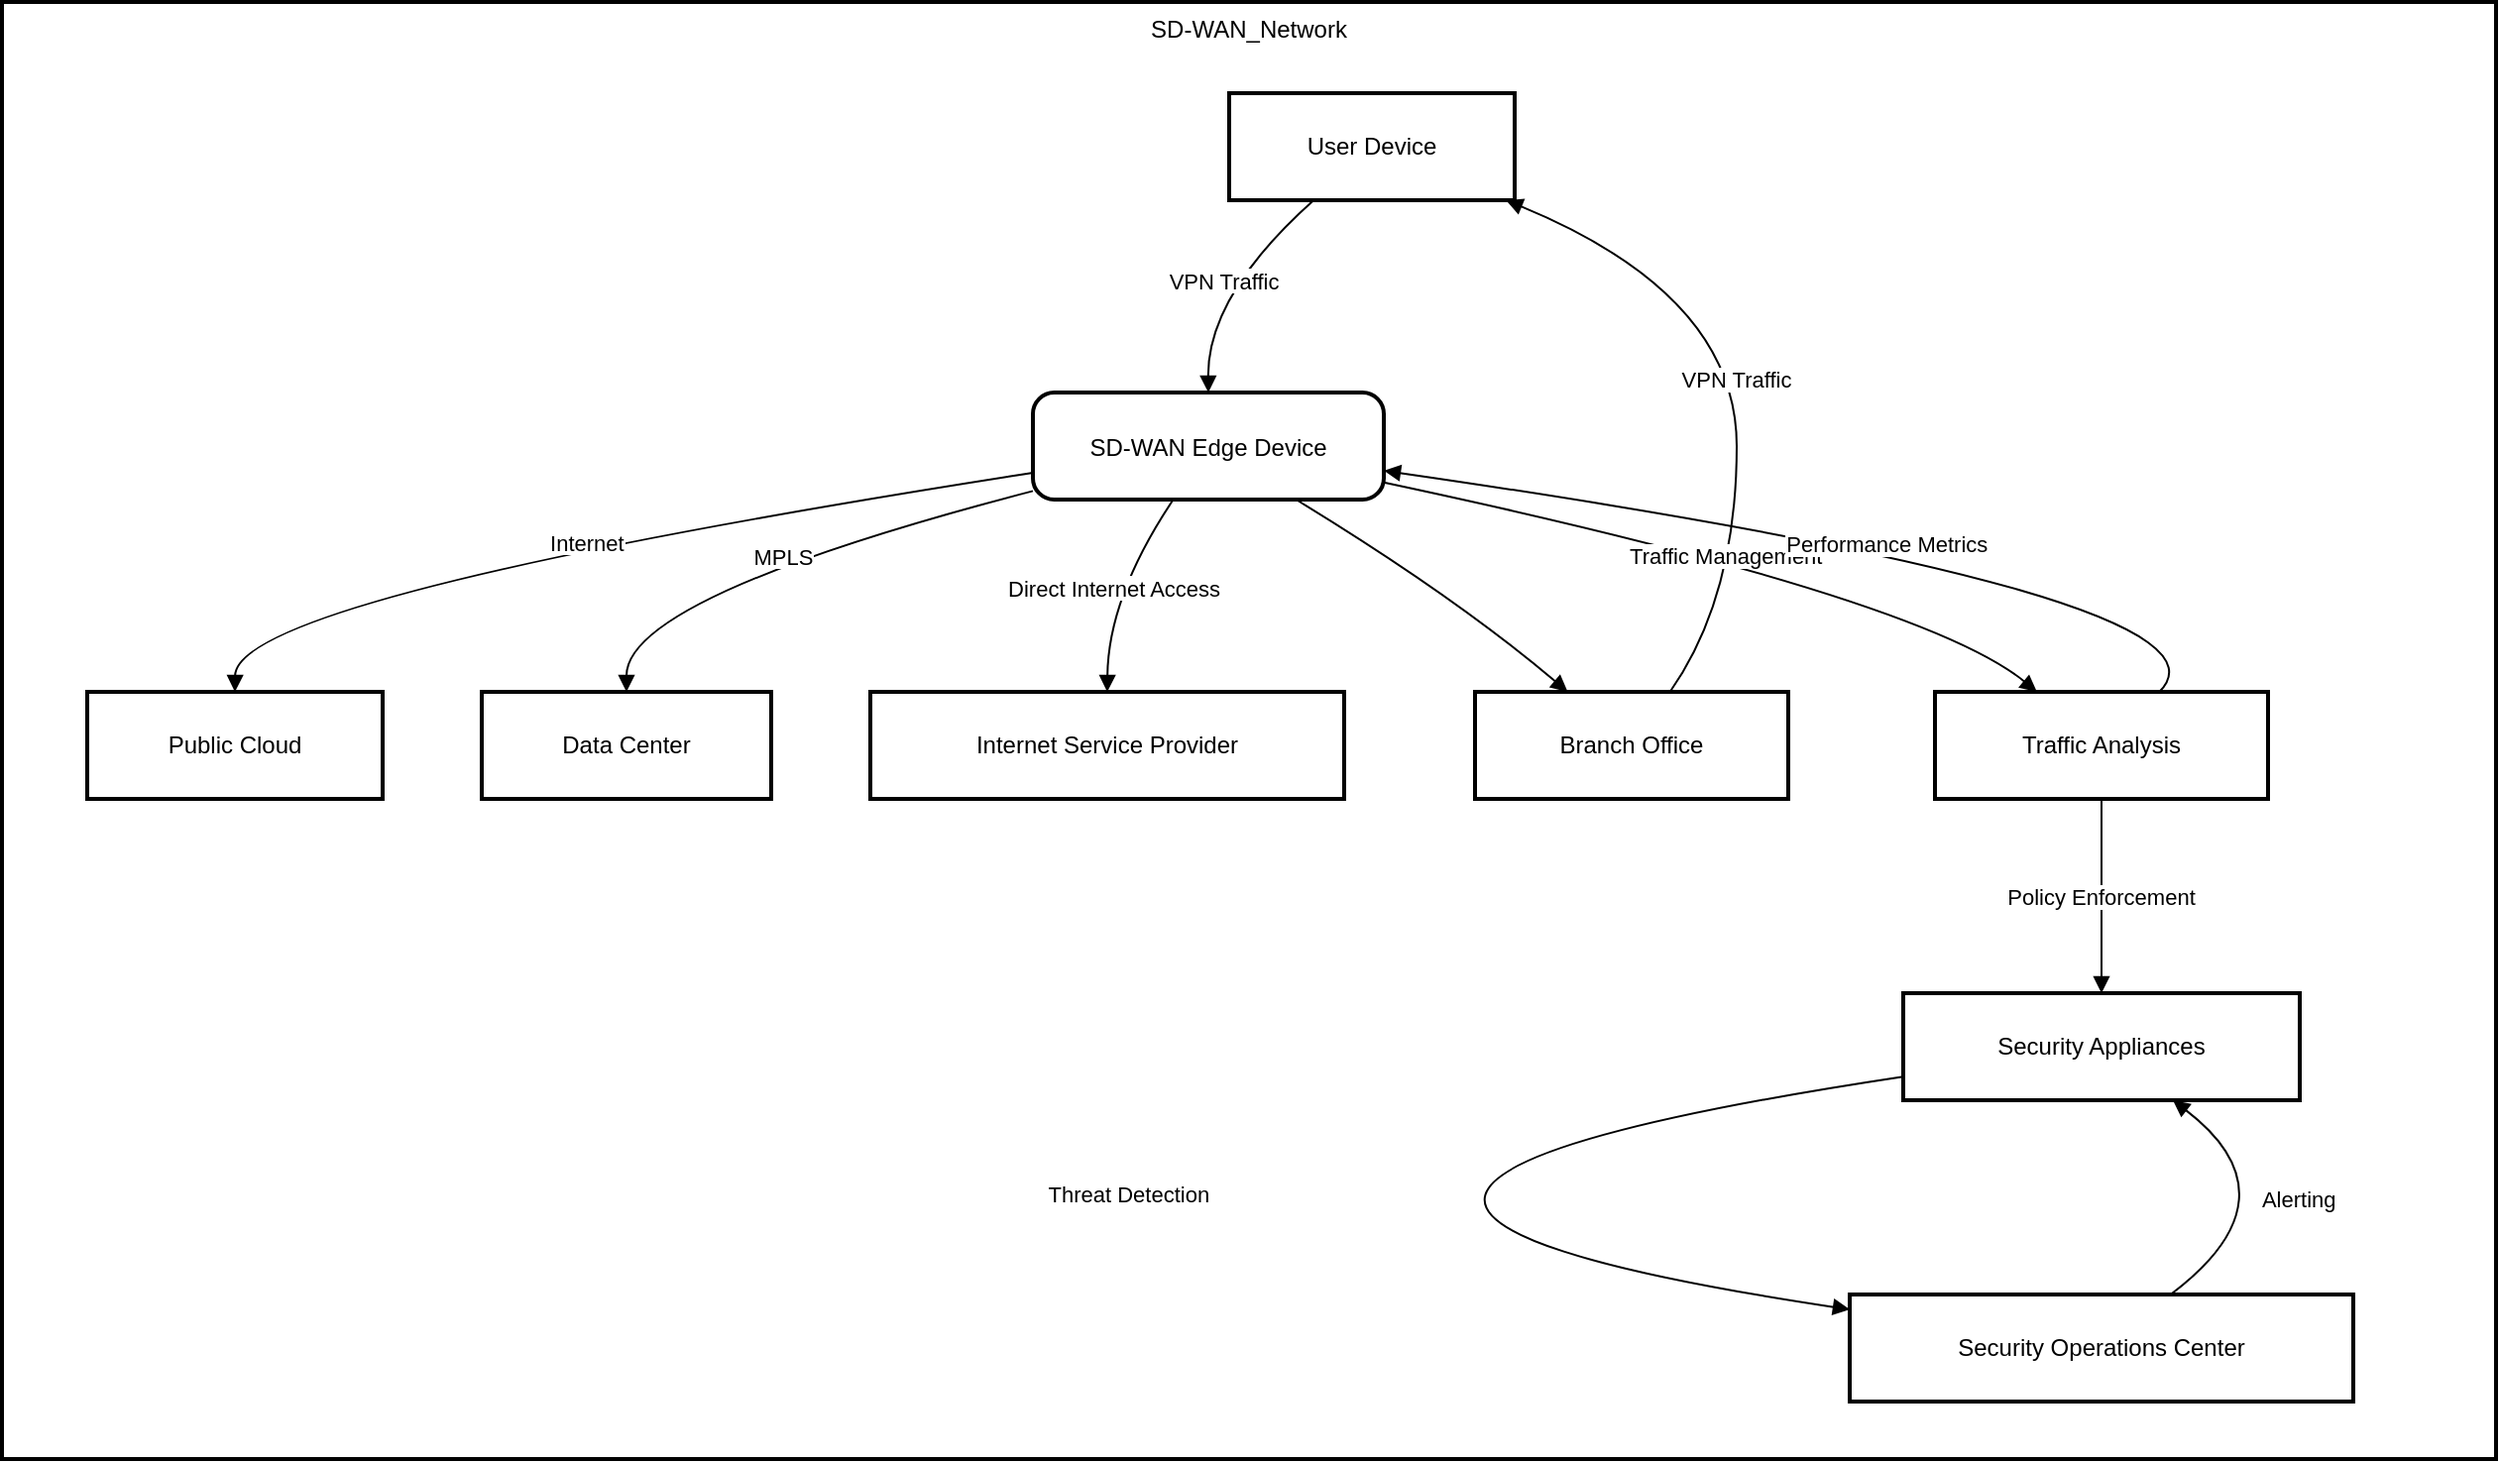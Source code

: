 <mxfile version="26.2.14">
  <diagram name="Page-1" id="kZShbT7FhqULc5-gDiD0">
    <mxGraphModel>
      <root>
        <mxCell id="0" />
        <mxCell id="1" parent="0" />
        <mxCell id="2" value="SD-WAN_Network" style="whiteSpace=wrap;strokeWidth=2;verticalAlign=top;" vertex="1" parent="1">
          <mxGeometry x="8" y="8" width="1258" height="735" as="geometry" />
        </mxCell>
        <mxCell id="3" value="User Device" style="whiteSpace=wrap;strokeWidth=2;" vertex="1" parent="2">
          <mxGeometry x="619" y="46" width="144" height="54" as="geometry" />
        </mxCell>
        <mxCell id="4" value="SD-WAN Edge Device" style="rounded=1;arcSize=20;strokeWidth=2" vertex="1" parent="2">
          <mxGeometry x="520" y="197" width="177" height="54" as="geometry" />
        </mxCell>
        <mxCell id="5" value="Public Cloud" style="whiteSpace=wrap;strokeWidth=2;" vertex="1" parent="2">
          <mxGeometry x="43" y="348" width="149" height="54" as="geometry" />
        </mxCell>
        <mxCell id="6" value="Data Center" style="whiteSpace=wrap;strokeWidth=2;" vertex="1" parent="2">
          <mxGeometry x="242" y="348" width="146" height="54" as="geometry" />
        </mxCell>
        <mxCell id="7" value="Internet Service Provider" style="whiteSpace=wrap;strokeWidth=2;" vertex="1" parent="2">
          <mxGeometry x="438" y="348" width="239" height="54" as="geometry" />
        </mxCell>
        <mxCell id="8" value="Branch Office" style="whiteSpace=wrap;strokeWidth=2;" vertex="1" parent="2">
          <mxGeometry x="743" y="348" width="158" height="54" as="geometry" />
        </mxCell>
        <mxCell id="9" value="Traffic Analysis" style="whiteSpace=wrap;strokeWidth=2;" vertex="1" parent="2">
          <mxGeometry x="975" y="348" width="168" height="54" as="geometry" />
        </mxCell>
        <mxCell id="10" value="Security Appliances" style="whiteSpace=wrap;strokeWidth=2;" vertex="1" parent="2">
          <mxGeometry x="959" y="500" width="200" height="54" as="geometry" />
        </mxCell>
        <mxCell id="11" value="Security Operations Center" style="whiteSpace=wrap;strokeWidth=2;" vertex="1" parent="2">
          <mxGeometry x="932" y="652" width="254" height="54" as="geometry" />
        </mxCell>
        <mxCell id="12" value="VPN Traffic" style="curved=1;startArrow=none;endArrow=block;exitX=0.3;exitY=0.99;entryX=0.5;entryY=0;" edge="1" parent="2" source="3" target="4">
          <mxGeometry relative="1" as="geometry">
            <Array as="points">
              <mxPoint x="608" y="148" />
            </Array>
          </mxGeometry>
        </mxCell>
        <mxCell id="13" value="Internet" style="curved=1;startArrow=none;endArrow=block;exitX=0;exitY=0.75;entryX=0.5;entryY=0.01;" edge="1" parent="2" source="4" target="5">
          <mxGeometry relative="1" as="geometry">
            <Array as="points">
              <mxPoint x="118" y="300" />
            </Array>
          </mxGeometry>
        </mxCell>
        <mxCell id="14" value="MPLS" style="curved=1;startArrow=none;endArrow=block;exitX=0;exitY=0.92;entryX=0.5;entryY=0.01;" edge="1" parent="2" source="4" target="6">
          <mxGeometry relative="1" as="geometry">
            <Array as="points">
              <mxPoint x="315" y="300" />
            </Array>
          </mxGeometry>
        </mxCell>
        <mxCell id="15" value="Direct Internet Access" style="curved=1;startArrow=none;endArrow=block;exitX=0.4;exitY=1;entryX=0.5;entryY=0.01;" edge="1" parent="2" source="4" target="7">
          <mxGeometry relative="1" as="geometry">
            <Array as="points">
              <mxPoint x="558" y="300" />
            </Array>
          </mxGeometry>
        </mxCell>
        <mxCell id="16" value="" style="curved=1;startArrow=none;endArrow=block;exitX=0.75;exitY=1;entryX=0.3;entryY=0.01;" edge="1" parent="2" source="4" target="8">
          <mxGeometry relative="1" as="geometry">
            <Array as="points">
              <mxPoint x="733" y="300" />
            </Array>
          </mxGeometry>
        </mxCell>
        <mxCell id="17" value="VPN Traffic" style="curved=1;startArrow=none;endArrow=block;exitX=0.62;exitY=0.01;entryX=0.96;entryY=0.99;" edge="1" parent="2" source="8" target="3">
          <mxGeometry relative="1" as="geometry">
            <Array as="points">
              <mxPoint x="875" y="300" />
              <mxPoint x="875" y="148" />
            </Array>
          </mxGeometry>
        </mxCell>
        <mxCell id="18" value="Traffic Management" style="curved=1;startArrow=none;endArrow=block;exitX=1;exitY=0.84;entryX=0.31;entryY=0.01;" edge="1" parent="2" source="4" target="9">
          <mxGeometry relative="1" as="geometry">
            <Array as="points">
              <mxPoint x="968" y="300" />
            </Array>
          </mxGeometry>
        </mxCell>
        <mxCell id="19" value="Performance Metrics" style="curved=1;startArrow=none;endArrow=block;exitX=0.67;exitY=0.01;entryX=1;entryY=0.73;" edge="1" parent="2" source="9" target="4">
          <mxGeometry relative="1" as="geometry">
            <Array as="points">
              <mxPoint x="1137" y="300" />
            </Array>
          </mxGeometry>
        </mxCell>
        <mxCell id="20" value="Policy Enforcement" style="curved=1;startArrow=none;endArrow=block;exitX=0.5;exitY=1.01;entryX=0.5;entryY=0;" edge="1" parent="2" source="9" target="10">
          <mxGeometry relative="1" as="geometry">
            <Array as="points" />
          </mxGeometry>
        </mxCell>
        <mxCell id="21" value="Threat Detection" style="curved=1;startArrow=none;endArrow=block;exitX=0;exitY=0.78;entryX=0;entryY=0.14;" edge="1" parent="2" source="10" target="11">
          <mxGeometry relative="1" as="geometry">
            <Array as="points">
              <mxPoint x="555" y="603" />
            </Array>
          </mxGeometry>
        </mxCell>
        <mxCell id="22" value="Alerting" style="curved=1;startArrow=none;endArrow=block;exitX=0.64;exitY=-0.01;entryX=0.68;entryY=1;" edge="1" parent="2" source="11" target="10">
          <mxGeometry relative="1" as="geometry">
            <Array as="points">
              <mxPoint x="1159" y="603" />
            </Array>
          </mxGeometry>
        </mxCell>
      </root>
    </mxGraphModel>
  </diagram>
</mxfile>
